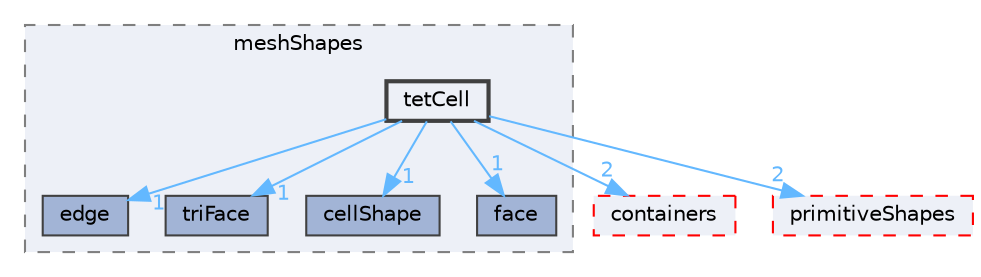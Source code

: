 digraph "src/OpenFOAM/meshes/meshShapes/tetCell"
{
 // LATEX_PDF_SIZE
  bgcolor="transparent";
  edge [fontname=Helvetica,fontsize=10,labelfontname=Helvetica,labelfontsize=10];
  node [fontname=Helvetica,fontsize=10,shape=box,height=0.2,width=0.4];
  compound=true
  subgraph clusterdir_b8e2732bc99f8fb2a379dad81aa6030e {
    graph [ bgcolor="#edf0f7", pencolor="grey50", label="meshShapes", fontname=Helvetica,fontsize=10 style="filled,dashed", URL="dir_b8e2732bc99f8fb2a379dad81aa6030e.html",tooltip=""]
  dir_05ec013dcc31a6c6df38dcfca56fa4b9 [label="edge", fillcolor="#a2b4d6", color="grey25", style="filled", URL="dir_05ec013dcc31a6c6df38dcfca56fa4b9.html",tooltip=""];
  dir_33afe76c80c3d98c51e67e1a5ff12d8d [label="triFace", fillcolor="#a2b4d6", color="grey25", style="filled", URL="dir_33afe76c80c3d98c51e67e1a5ff12d8d.html",tooltip=""];
  dir_4bba408616a9d927d44d484b2a21665f [label="cellShape", fillcolor="#a2b4d6", color="grey25", style="filled", URL="dir_4bba408616a9d927d44d484b2a21665f.html",tooltip=""];
  dir_900080d28a8d6389dbac680930b6f778 [label="face", fillcolor="#a2b4d6", color="grey25", style="filled", URL="dir_900080d28a8d6389dbac680930b6f778.html",tooltip=""];
  dir_4771b17f789d905e2dac710e3f219fff [label="tetCell", fillcolor="#edf0f7", color="grey25", style="filled,bold", URL="dir_4771b17f789d905e2dac710e3f219fff.html",tooltip=""];
  }
  dir_19d0872053bde092be81d7fe3f56cbf7 [label="containers", fillcolor="#edf0f7", color="red", style="filled,dashed", URL="dir_19d0872053bde092be81d7fe3f56cbf7.html",tooltip=""];
  dir_a36ac568b20b0ed2190ed53a491bc296 [label="primitiveShapes", fillcolor="#edf0f7", color="red", style="filled,dashed", URL="dir_a36ac568b20b0ed2190ed53a491bc296.html",tooltip=""];
  dir_4771b17f789d905e2dac710e3f219fff->dir_05ec013dcc31a6c6df38dcfca56fa4b9 [headlabel="1", labeldistance=1.5 headhref="dir_003986_001104.html" href="dir_003986_001104.html" color="steelblue1" fontcolor="steelblue1"];
  dir_4771b17f789d905e2dac710e3f219fff->dir_19d0872053bde092be81d7fe3f56cbf7 [headlabel="2", labeldistance=1.5 headhref="dir_003986_000669.html" href="dir_003986_000669.html" color="steelblue1" fontcolor="steelblue1"];
  dir_4771b17f789d905e2dac710e3f219fff->dir_33afe76c80c3d98c51e67e1a5ff12d8d [headlabel="1", labeldistance=1.5 headhref="dir_003986_004121.html" href="dir_003986_004121.html" color="steelblue1" fontcolor="steelblue1"];
  dir_4771b17f789d905e2dac710e3f219fff->dir_4bba408616a9d927d44d484b2a21665f [headlabel="1", labeldistance=1.5 headhref="dir_003986_000431.html" href="dir_003986_000431.html" color="steelblue1" fontcolor="steelblue1"];
  dir_4771b17f789d905e2dac710e3f219fff->dir_900080d28a8d6389dbac680930b6f778 [headlabel="1", labeldistance=1.5 headhref="dir_003986_001243.html" href="dir_003986_001243.html" color="steelblue1" fontcolor="steelblue1"];
  dir_4771b17f789d905e2dac710e3f219fff->dir_a36ac568b20b0ed2190ed53a491bc296 [headlabel="2", labeldistance=1.5 headhref="dir_003986_003070.html" href="dir_003986_003070.html" color="steelblue1" fontcolor="steelblue1"];
}
